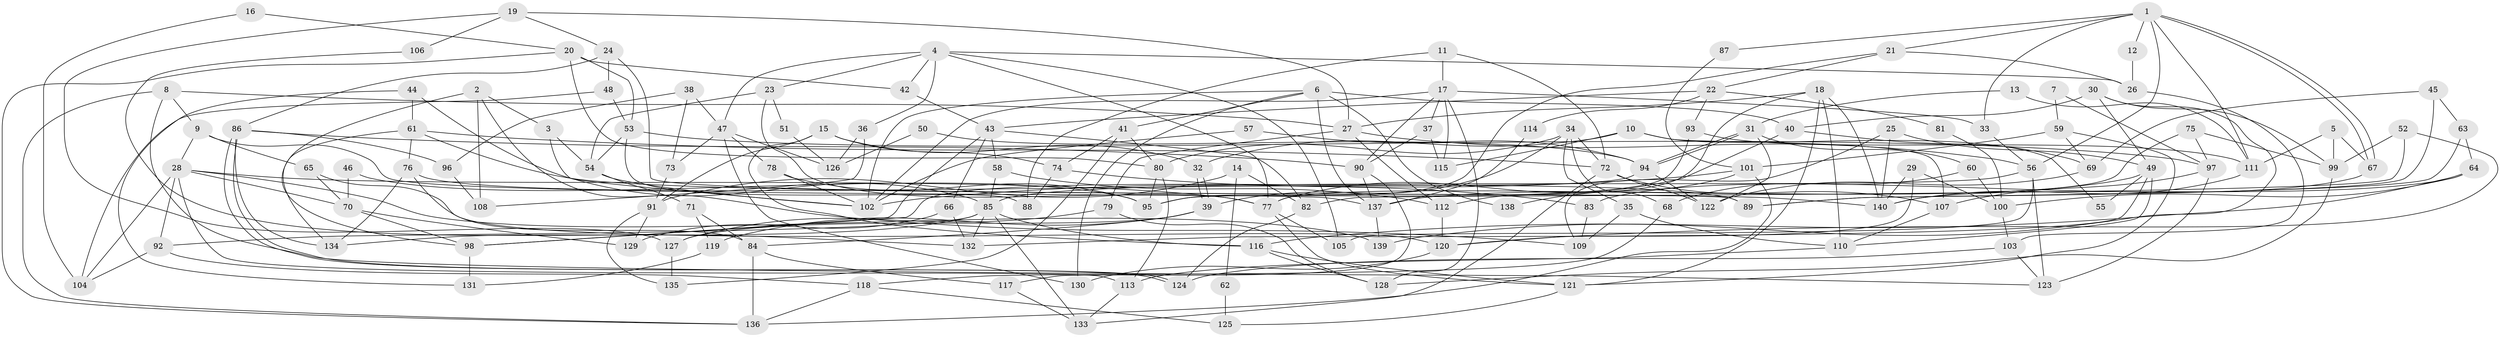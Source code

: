 // Generated by graph-tools (version 1.1) at 2025/11/02/27/25 16:11:22]
// undirected, 140 vertices, 280 edges
graph export_dot {
graph [start="1"]
  node [color=gray90,style=filled];
  1;
  2;
  3;
  4;
  5;
  6;
  7;
  8;
  9;
  10;
  11;
  12;
  13;
  14;
  15;
  16;
  17;
  18;
  19;
  20;
  21;
  22;
  23;
  24;
  25;
  26;
  27;
  28;
  29;
  30;
  31;
  32;
  33;
  34;
  35;
  36;
  37;
  38;
  39;
  40;
  41;
  42;
  43;
  44;
  45;
  46;
  47;
  48;
  49;
  50;
  51;
  52;
  53;
  54;
  55;
  56;
  57;
  58;
  59;
  60;
  61;
  62;
  63;
  64;
  65;
  66;
  67;
  68;
  69;
  70;
  71;
  72;
  73;
  74;
  75;
  76;
  77;
  78;
  79;
  80;
  81;
  82;
  83;
  84;
  85;
  86;
  87;
  88;
  89;
  90;
  91;
  92;
  93;
  94;
  95;
  96;
  97;
  98;
  99;
  100;
  101;
  102;
  103;
  104;
  105;
  106;
  107;
  108;
  109;
  110;
  111;
  112;
  113;
  114;
  115;
  116;
  117;
  118;
  119;
  120;
  121;
  122;
  123;
  124;
  125;
  126;
  127;
  128;
  129;
  130;
  131;
  132;
  133;
  134;
  135;
  136;
  137;
  138;
  139;
  140;
  1 -- 67;
  1 -- 67;
  1 -- 33;
  1 -- 12;
  1 -- 21;
  1 -- 56;
  1 -- 87;
  1 -- 111;
  2 -- 98;
  2 -- 109;
  2 -- 3;
  2 -- 108;
  3 -- 54;
  3 -- 102;
  4 -- 77;
  4 -- 105;
  4 -- 23;
  4 -- 26;
  4 -- 36;
  4 -- 42;
  4 -- 47;
  5 -- 99;
  5 -- 111;
  5 -- 67;
  6 -- 102;
  6 -- 137;
  6 -- 40;
  6 -- 41;
  6 -- 130;
  6 -- 138;
  7 -- 97;
  7 -- 59;
  8 -- 123;
  8 -- 27;
  8 -- 9;
  8 -- 136;
  9 -- 28;
  9 -- 65;
  9 -- 137;
  10 -- 32;
  10 -- 115;
  10 -- 55;
  10 -- 107;
  11 -- 17;
  11 -- 72;
  11 -- 88;
  12 -- 26;
  13 -- 31;
  13 -- 111;
  14 -- 82;
  14 -- 91;
  14 -- 62;
  15 -- 74;
  15 -- 116;
  15 -- 32;
  15 -- 91;
  16 -- 20;
  16 -- 104;
  17 -- 90;
  17 -- 128;
  17 -- 33;
  17 -- 37;
  17 -- 102;
  17 -- 115;
  18 -- 121;
  18 -- 27;
  18 -- 110;
  18 -- 112;
  18 -- 140;
  19 -- 24;
  19 -- 27;
  19 -- 106;
  19 -- 127;
  20 -- 53;
  20 -- 80;
  20 -- 42;
  20 -- 136;
  21 -- 22;
  21 -- 26;
  21 -- 95;
  22 -- 93;
  22 -- 43;
  22 -- 81;
  22 -- 114;
  23 -- 77;
  23 -- 51;
  23 -- 54;
  24 -- 86;
  24 -- 48;
  24 -- 89;
  25 -- 49;
  25 -- 140;
  25 -- 109;
  26 -- 103;
  27 -- 56;
  27 -- 79;
  27 -- 112;
  28 -- 113;
  28 -- 77;
  28 -- 70;
  28 -- 92;
  28 -- 104;
  28 -- 139;
  29 -- 120;
  29 -- 140;
  29 -- 100;
  30 -- 49;
  30 -- 139;
  30 -- 40;
  30 -- 99;
  31 -- 94;
  31 -- 94;
  31 -- 60;
  31 -- 122;
  32 -- 39;
  32 -- 39;
  33 -- 56;
  34 -- 80;
  34 -- 72;
  34 -- 35;
  34 -- 39;
  34 -- 68;
  35 -- 110;
  35 -- 109;
  36 -- 108;
  36 -- 126;
  37 -- 90;
  37 -- 115;
  38 -- 47;
  38 -- 73;
  38 -- 96;
  39 -- 84;
  39 -- 119;
  39 -- 127;
  40 -- 69;
  40 -- 77;
  41 -- 74;
  41 -- 80;
  41 -- 135;
  42 -- 43;
  43 -- 66;
  43 -- 58;
  43 -- 82;
  43 -- 98;
  44 -- 61;
  44 -- 131;
  44 -- 85;
  45 -- 69;
  45 -- 63;
  45 -- 89;
  46 -- 70;
  46 -- 95;
  47 -- 78;
  47 -- 73;
  47 -- 126;
  47 -- 130;
  48 -- 53;
  48 -- 104;
  49 -- 137;
  49 -- 110;
  49 -- 55;
  49 -- 132;
  50 -- 126;
  50 -- 94;
  51 -- 126;
  52 -- 120;
  52 -- 99;
  52 -- 82;
  53 -- 97;
  53 -- 54;
  53 -- 88;
  54 -- 102;
  54 -- 71;
  56 -- 85;
  56 -- 105;
  56 -- 123;
  57 -- 102;
  57 -- 94;
  58 -- 112;
  58 -- 85;
  59 -- 69;
  59 -- 101;
  59 -- 121;
  60 -- 68;
  60 -- 100;
  61 -- 134;
  61 -- 76;
  61 -- 72;
  61 -- 140;
  62 -- 125;
  63 -- 64;
  63 -- 89;
  64 -- 100;
  64 -- 140;
  64 -- 116;
  65 -- 120;
  65 -- 70;
  66 -- 129;
  66 -- 132;
  67 -- 83;
  68 -- 118;
  69 -- 122;
  70 -- 98;
  70 -- 129;
  71 -- 84;
  71 -- 119;
  72 -- 122;
  72 -- 107;
  72 -- 133;
  73 -- 91;
  74 -- 88;
  74 -- 83;
  75 -- 77;
  75 -- 97;
  75 -- 99;
  76 -- 84;
  76 -- 89;
  76 -- 134;
  77 -- 121;
  77 -- 105;
  78 -- 102;
  78 -- 95;
  79 -- 127;
  79 -- 128;
  80 -- 113;
  80 -- 95;
  81 -- 100;
  82 -- 124;
  83 -- 109;
  84 -- 136;
  84 -- 117;
  85 -- 92;
  85 -- 116;
  85 -- 132;
  85 -- 133;
  85 -- 134;
  86 -- 124;
  86 -- 124;
  86 -- 134;
  86 -- 90;
  86 -- 96;
  87 -- 101;
  90 -- 117;
  90 -- 137;
  91 -- 135;
  91 -- 129;
  92 -- 104;
  92 -- 118;
  93 -- 95;
  93 -- 111;
  94 -- 98;
  94 -- 122;
  96 -- 108;
  97 -- 107;
  97 -- 123;
  98 -- 131;
  99 -- 128;
  100 -- 103;
  101 -- 102;
  101 -- 136;
  101 -- 138;
  103 -- 124;
  103 -- 123;
  106 -- 132;
  107 -- 110;
  110 -- 113;
  111 -- 140;
  112 -- 120;
  113 -- 133;
  114 -- 137;
  116 -- 121;
  116 -- 128;
  117 -- 133;
  118 -- 136;
  118 -- 125;
  119 -- 131;
  120 -- 130;
  121 -- 125;
  127 -- 135;
  137 -- 139;
}

